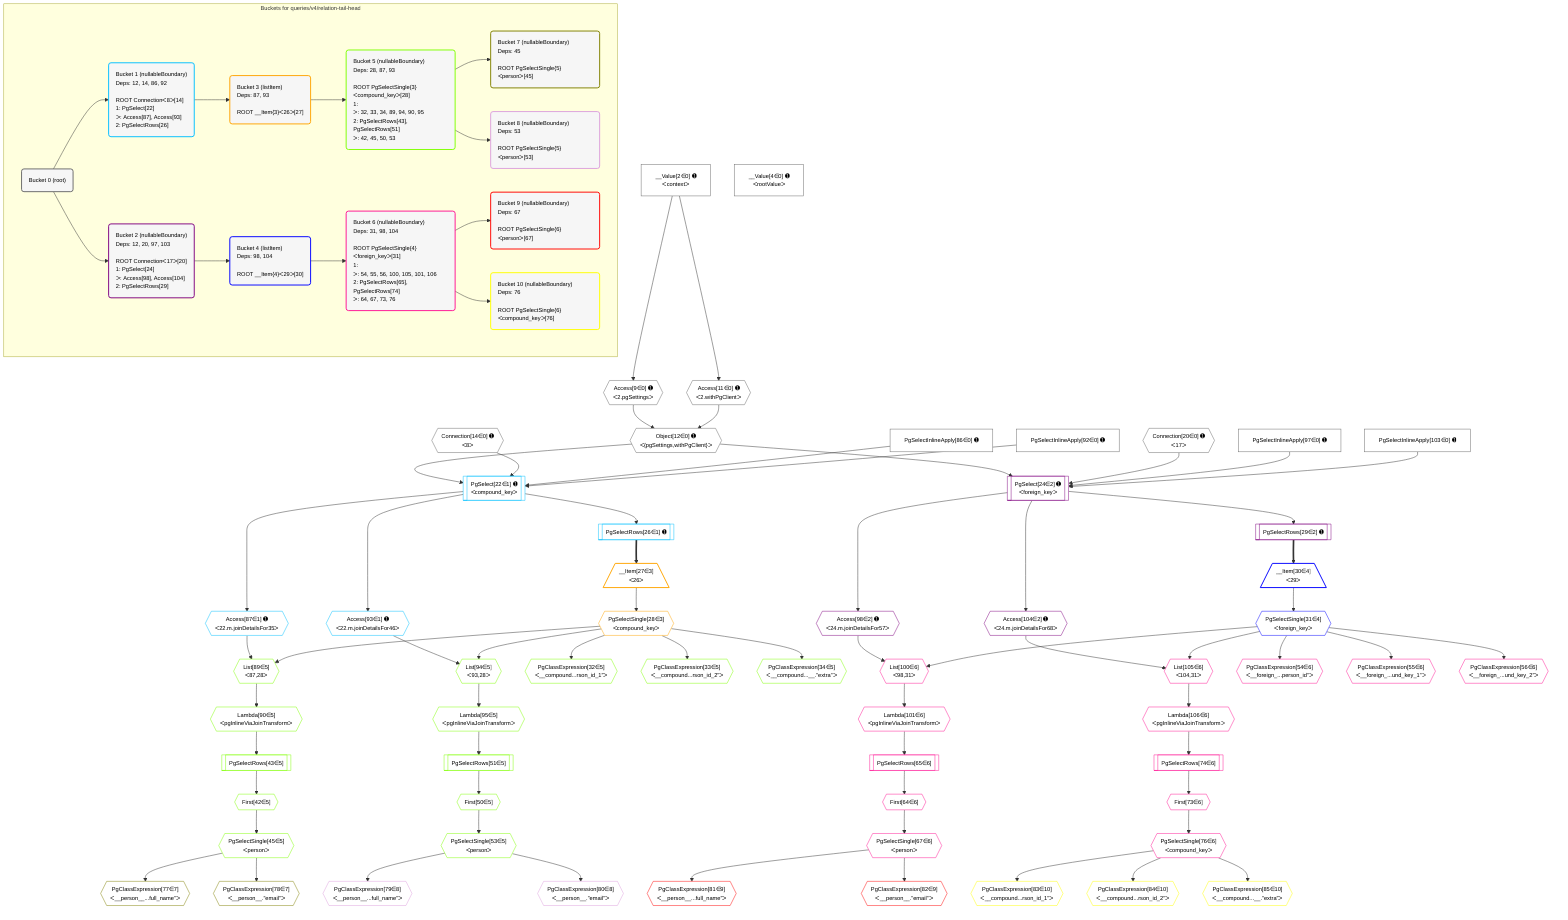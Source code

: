 %%{init: {'themeVariables': { 'fontSize': '12px'}}}%%
graph TD
    classDef path fill:#eee,stroke:#000,color:#000
    classDef plan fill:#fff,stroke-width:1px,color:#000
    classDef itemplan fill:#fff,stroke-width:2px,color:#000
    classDef unbatchedplan fill:#dff,stroke-width:1px,color:#000
    classDef sideeffectplan fill:#fcc,stroke-width:2px,color:#000
    classDef bucket fill:#f6f6f6,color:#000,stroke-width:2px,text-align:left

    subgraph "Buckets for queries/v4/relation-tail-head"
    Bucket0("Bucket 0 (root)"):::bucket
    Bucket1("Bucket 1 (nullableBoundary)<br />Deps: 12, 14, 86, 92<br /><br />ROOT Connectionᐸ8ᐳ[14]<br />1: PgSelect[22]<br />ᐳ: Access[87], Access[93]<br />2: PgSelectRows[26]"):::bucket
    Bucket2("Bucket 2 (nullableBoundary)<br />Deps: 12, 20, 97, 103<br /><br />ROOT Connectionᐸ17ᐳ[20]<br />1: PgSelect[24]<br />ᐳ: Access[98], Access[104]<br />2: PgSelectRows[29]"):::bucket
    Bucket3("Bucket 3 (listItem)<br />Deps: 87, 93<br /><br />ROOT __Item{3}ᐸ26ᐳ[27]"):::bucket
    Bucket4("Bucket 4 (listItem)<br />Deps: 98, 104<br /><br />ROOT __Item{4}ᐸ29ᐳ[30]"):::bucket
    Bucket5("Bucket 5 (nullableBoundary)<br />Deps: 28, 87, 93<br /><br />ROOT PgSelectSingle{3}ᐸcompound_keyᐳ[28]<br />1: <br />ᐳ: 32, 33, 34, 89, 94, 90, 95<br />2: PgSelectRows[43], PgSelectRows[51]<br />ᐳ: 42, 45, 50, 53"):::bucket
    Bucket6("Bucket 6 (nullableBoundary)<br />Deps: 31, 98, 104<br /><br />ROOT PgSelectSingle{4}ᐸforeign_keyᐳ[31]<br />1: <br />ᐳ: 54, 55, 56, 100, 105, 101, 106<br />2: PgSelectRows[65], PgSelectRows[74]<br />ᐳ: 64, 67, 73, 76"):::bucket
    Bucket7("Bucket 7 (nullableBoundary)<br />Deps: 45<br /><br />ROOT PgSelectSingle{5}ᐸpersonᐳ[45]"):::bucket
    Bucket8("Bucket 8 (nullableBoundary)<br />Deps: 53<br /><br />ROOT PgSelectSingle{5}ᐸpersonᐳ[53]"):::bucket
    Bucket9("Bucket 9 (nullableBoundary)<br />Deps: 67<br /><br />ROOT PgSelectSingle{6}ᐸpersonᐳ[67]"):::bucket
    Bucket10("Bucket 10 (nullableBoundary)<br />Deps: 76<br /><br />ROOT PgSelectSingle{6}ᐸcompound_keyᐳ[76]"):::bucket
    end
    Bucket0 --> Bucket1 & Bucket2
    Bucket1 --> Bucket3
    Bucket2 --> Bucket4
    Bucket3 --> Bucket5
    Bucket4 --> Bucket6
    Bucket5 --> Bucket7 & Bucket8
    Bucket6 --> Bucket9 & Bucket10

    %% plan dependencies
    Object12{{"Object[12∈0] ➊<br />ᐸ{pgSettings,withPgClient}ᐳ"}}:::plan
    Access9{{"Access[9∈0] ➊<br />ᐸ2.pgSettingsᐳ"}}:::plan
    Access11{{"Access[11∈0] ➊<br />ᐸ2.withPgClientᐳ"}}:::plan
    Access9 & Access11 --> Object12
    __Value2["__Value[2∈0] ➊<br />ᐸcontextᐳ"]:::plan
    __Value2 --> Access9
    __Value2 --> Access11
    __Value4["__Value[4∈0] ➊<br />ᐸrootValueᐳ"]:::plan
    Connection14{{"Connection[14∈0] ➊<br />ᐸ8ᐳ"}}:::plan
    Connection20{{"Connection[20∈0] ➊<br />ᐸ17ᐳ"}}:::plan
    PgSelectInlineApply86["PgSelectInlineApply[86∈0] ➊"]:::plan
    PgSelectInlineApply92["PgSelectInlineApply[92∈0] ➊"]:::plan
    PgSelectInlineApply97["PgSelectInlineApply[97∈0] ➊"]:::plan
    PgSelectInlineApply103["PgSelectInlineApply[103∈0] ➊"]:::plan
    PgSelect22[["PgSelect[22∈1] ➊<br />ᐸcompound_keyᐳ"]]:::plan
    Object12 & Connection14 & PgSelectInlineApply86 & PgSelectInlineApply92 --> PgSelect22
    PgSelectRows26[["PgSelectRows[26∈1] ➊"]]:::plan
    PgSelect22 --> PgSelectRows26
    Access87{{"Access[87∈1] ➊<br />ᐸ22.m.joinDetailsFor35ᐳ"}}:::plan
    PgSelect22 --> Access87
    Access93{{"Access[93∈1] ➊<br />ᐸ22.m.joinDetailsFor46ᐳ"}}:::plan
    PgSelect22 --> Access93
    __Item27[/"__Item[27∈3]<br />ᐸ26ᐳ"\]:::itemplan
    PgSelectRows26 ==> __Item27
    PgSelectSingle28{{"PgSelectSingle[28∈3]<br />ᐸcompound_keyᐳ"}}:::plan
    __Item27 --> PgSelectSingle28
    List89{{"List[89∈5]<br />ᐸ87,28ᐳ"}}:::plan
    Access87 & PgSelectSingle28 --> List89
    List94{{"List[94∈5]<br />ᐸ93,28ᐳ"}}:::plan
    Access93 & PgSelectSingle28 --> List94
    PgClassExpression32{{"PgClassExpression[32∈5]<br />ᐸ__compound...rson_id_1”ᐳ"}}:::plan
    PgSelectSingle28 --> PgClassExpression32
    PgClassExpression33{{"PgClassExpression[33∈5]<br />ᐸ__compound...rson_id_2”ᐳ"}}:::plan
    PgSelectSingle28 --> PgClassExpression33
    PgClassExpression34{{"PgClassExpression[34∈5]<br />ᐸ__compound...__.”extra”ᐳ"}}:::plan
    PgSelectSingle28 --> PgClassExpression34
    First42{{"First[42∈5]"}}:::plan
    PgSelectRows43[["PgSelectRows[43∈5]"]]:::plan
    PgSelectRows43 --> First42
    Lambda90{{"Lambda[90∈5]<br />ᐸpgInlineViaJoinTransformᐳ"}}:::plan
    Lambda90 --> PgSelectRows43
    PgSelectSingle45{{"PgSelectSingle[45∈5]<br />ᐸpersonᐳ"}}:::plan
    First42 --> PgSelectSingle45
    First50{{"First[50∈5]"}}:::plan
    PgSelectRows51[["PgSelectRows[51∈5]"]]:::plan
    PgSelectRows51 --> First50
    Lambda95{{"Lambda[95∈5]<br />ᐸpgInlineViaJoinTransformᐳ"}}:::plan
    Lambda95 --> PgSelectRows51
    PgSelectSingle53{{"PgSelectSingle[53∈5]<br />ᐸpersonᐳ"}}:::plan
    First50 --> PgSelectSingle53
    List89 --> Lambda90
    List94 --> Lambda95
    PgClassExpression77{{"PgClassExpression[77∈7]<br />ᐸ__person__...full_name”ᐳ"}}:::plan
    PgSelectSingle45 --> PgClassExpression77
    PgClassExpression78{{"PgClassExpression[78∈7]<br />ᐸ__person__.”email”ᐳ"}}:::plan
    PgSelectSingle45 --> PgClassExpression78
    PgClassExpression79{{"PgClassExpression[79∈8]<br />ᐸ__person__...full_name”ᐳ"}}:::plan
    PgSelectSingle53 --> PgClassExpression79
    PgClassExpression80{{"PgClassExpression[80∈8]<br />ᐸ__person__.”email”ᐳ"}}:::plan
    PgSelectSingle53 --> PgClassExpression80
    PgSelect24[["PgSelect[24∈2] ➊<br />ᐸforeign_keyᐳ"]]:::plan
    Object12 & Connection20 & PgSelectInlineApply97 & PgSelectInlineApply103 --> PgSelect24
    PgSelectRows29[["PgSelectRows[29∈2] ➊"]]:::plan
    PgSelect24 --> PgSelectRows29
    Access98{{"Access[98∈2] ➊<br />ᐸ24.m.joinDetailsFor57ᐳ"}}:::plan
    PgSelect24 --> Access98
    Access104{{"Access[104∈2] ➊<br />ᐸ24.m.joinDetailsFor68ᐳ"}}:::plan
    PgSelect24 --> Access104
    __Item30[/"__Item[30∈4]<br />ᐸ29ᐳ"\]:::itemplan
    PgSelectRows29 ==> __Item30
    PgSelectSingle31{{"PgSelectSingle[31∈4]<br />ᐸforeign_keyᐳ"}}:::plan
    __Item30 --> PgSelectSingle31
    List100{{"List[100∈6]<br />ᐸ98,31ᐳ"}}:::plan
    Access98 & PgSelectSingle31 --> List100
    List105{{"List[105∈6]<br />ᐸ104,31ᐳ"}}:::plan
    Access104 & PgSelectSingle31 --> List105
    PgClassExpression54{{"PgClassExpression[54∈6]<br />ᐸ__foreign_...person_id”ᐳ"}}:::plan
    PgSelectSingle31 --> PgClassExpression54
    PgClassExpression55{{"PgClassExpression[55∈6]<br />ᐸ__foreign_...und_key_1”ᐳ"}}:::plan
    PgSelectSingle31 --> PgClassExpression55
    PgClassExpression56{{"PgClassExpression[56∈6]<br />ᐸ__foreign_...und_key_2”ᐳ"}}:::plan
    PgSelectSingle31 --> PgClassExpression56
    First64{{"First[64∈6]"}}:::plan
    PgSelectRows65[["PgSelectRows[65∈6]"]]:::plan
    PgSelectRows65 --> First64
    Lambda101{{"Lambda[101∈6]<br />ᐸpgInlineViaJoinTransformᐳ"}}:::plan
    Lambda101 --> PgSelectRows65
    PgSelectSingle67{{"PgSelectSingle[67∈6]<br />ᐸpersonᐳ"}}:::plan
    First64 --> PgSelectSingle67
    First73{{"First[73∈6]"}}:::plan
    PgSelectRows74[["PgSelectRows[74∈6]"]]:::plan
    PgSelectRows74 --> First73
    Lambda106{{"Lambda[106∈6]<br />ᐸpgInlineViaJoinTransformᐳ"}}:::plan
    Lambda106 --> PgSelectRows74
    PgSelectSingle76{{"PgSelectSingle[76∈6]<br />ᐸcompound_keyᐳ"}}:::plan
    First73 --> PgSelectSingle76
    List100 --> Lambda101
    List105 --> Lambda106
    PgClassExpression81{{"PgClassExpression[81∈9]<br />ᐸ__person__...full_name”ᐳ"}}:::plan
    PgSelectSingle67 --> PgClassExpression81
    PgClassExpression82{{"PgClassExpression[82∈9]<br />ᐸ__person__.”email”ᐳ"}}:::plan
    PgSelectSingle67 --> PgClassExpression82
    PgClassExpression83{{"PgClassExpression[83∈10]<br />ᐸ__compound...rson_id_1”ᐳ"}}:::plan
    PgSelectSingle76 --> PgClassExpression83
    PgClassExpression84{{"PgClassExpression[84∈10]<br />ᐸ__compound...rson_id_2”ᐳ"}}:::plan
    PgSelectSingle76 --> PgClassExpression84
    PgClassExpression85{{"PgClassExpression[85∈10]<br />ᐸ__compound...__.”extra”ᐳ"}}:::plan
    PgSelectSingle76 --> PgClassExpression85

    %% define steps
    classDef bucket0 stroke:#696969
    class Bucket0,__Value2,__Value4,Access9,Access11,Object12,Connection14,Connection20,PgSelectInlineApply86,PgSelectInlineApply92,PgSelectInlineApply97,PgSelectInlineApply103 bucket0
    classDef bucket1 stroke:#00bfff
    class Bucket1,PgSelect22,PgSelectRows26,Access87,Access93 bucket1
    classDef bucket2 stroke:#7f007f
    class Bucket2,PgSelect24,PgSelectRows29,Access98,Access104 bucket2
    classDef bucket3 stroke:#ffa500
    class Bucket3,__Item27,PgSelectSingle28 bucket3
    classDef bucket4 stroke:#0000ff
    class Bucket4,__Item30,PgSelectSingle31 bucket4
    classDef bucket5 stroke:#7fff00
    class Bucket5,PgClassExpression32,PgClassExpression33,PgClassExpression34,First42,PgSelectRows43,PgSelectSingle45,First50,PgSelectRows51,PgSelectSingle53,List89,Lambda90,List94,Lambda95 bucket5
    classDef bucket6 stroke:#ff1493
    class Bucket6,PgClassExpression54,PgClassExpression55,PgClassExpression56,First64,PgSelectRows65,PgSelectSingle67,First73,PgSelectRows74,PgSelectSingle76,List100,Lambda101,List105,Lambda106 bucket6
    classDef bucket7 stroke:#808000
    class Bucket7,PgClassExpression77,PgClassExpression78 bucket7
    classDef bucket8 stroke:#dda0dd
    class Bucket8,PgClassExpression79,PgClassExpression80 bucket8
    classDef bucket9 stroke:#ff0000
    class Bucket9,PgClassExpression81,PgClassExpression82 bucket9
    classDef bucket10 stroke:#ffff00
    class Bucket10,PgClassExpression83,PgClassExpression84,PgClassExpression85 bucket10